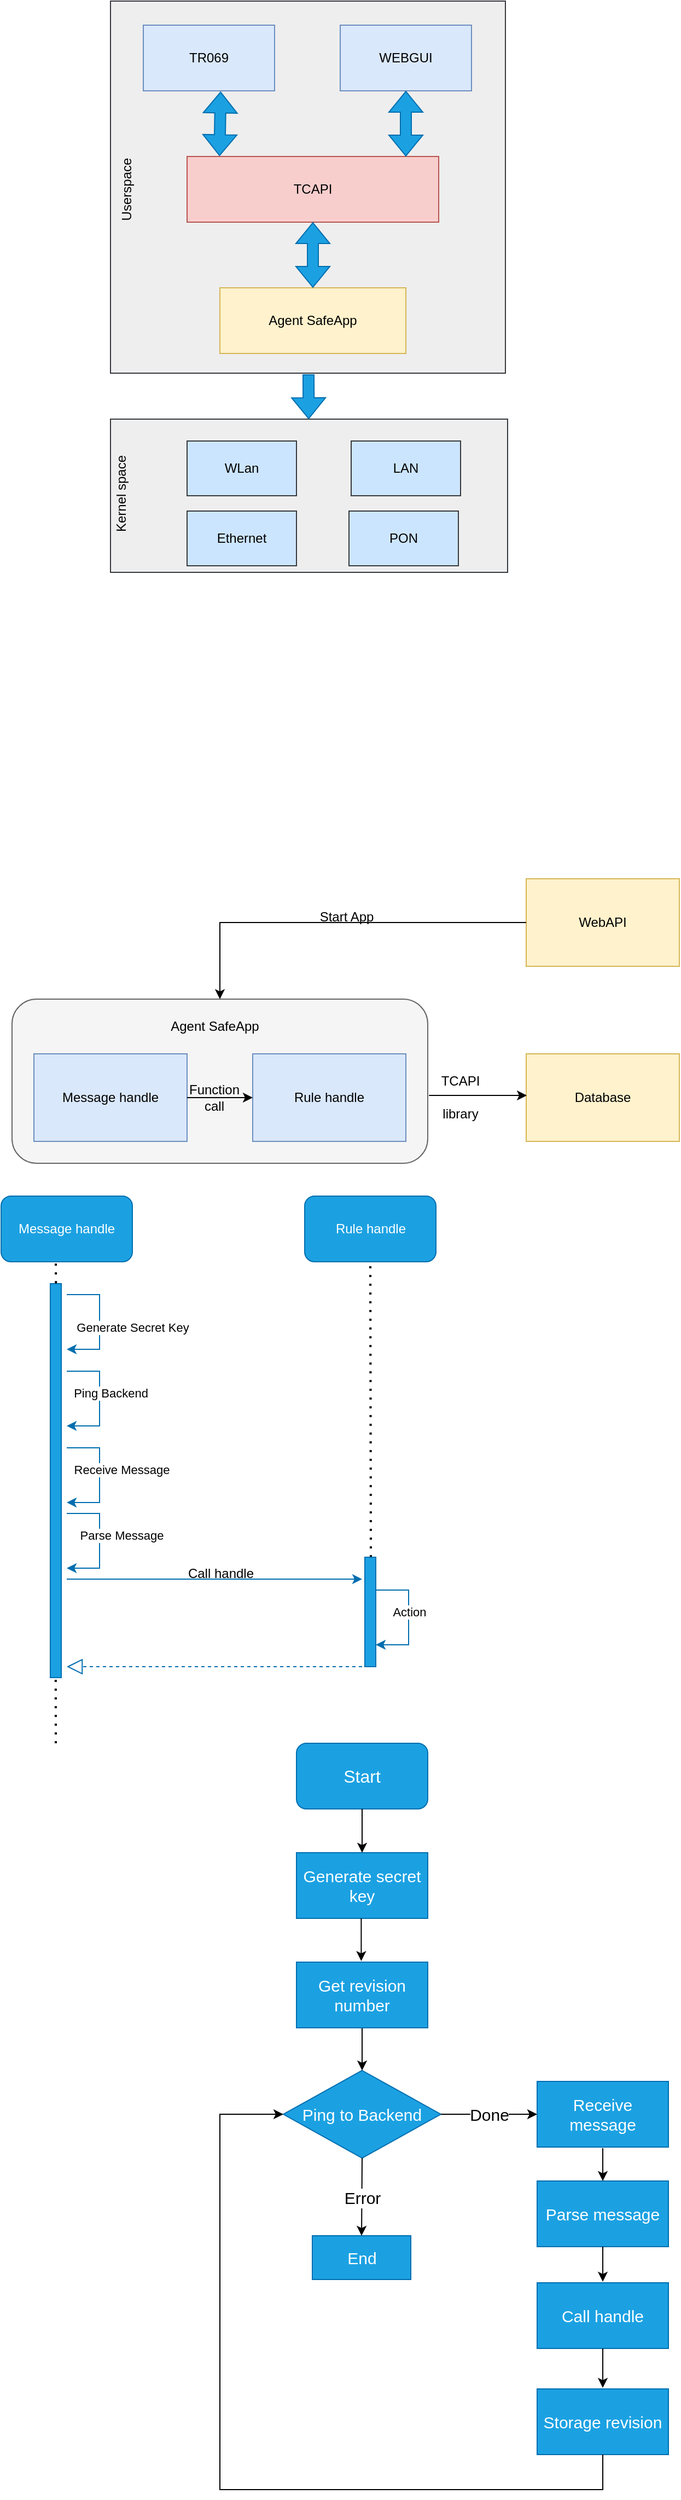 <mxfile version="17.1.2" type="github">
  <diagram id="qp7meZ9fyToWihRMTy-W" name="Page-1">
    <mxGraphModel dx="1335" dy="692" grid="0" gridSize="10" guides="1" tooltips="1" connect="1" arrows="1" fold="1" page="1" pageScale="1" pageWidth="150000" pageHeight="150000" math="0" shadow="0">
      <root>
        <mxCell id="0" />
        <mxCell id="1" parent="0" />
        <mxCell id="mK8-xpyxY12oYqtk83cb-34" value="" style="rounded=1;whiteSpace=wrap;html=1;fillColor=#f5f5f5;fontColor=#333333;strokeColor=#666666;" parent="1" vertex="1">
          <mxGeometry x="120" y="1030" width="380" height="150" as="geometry" />
        </mxCell>
        <mxCell id="mK8-xpyxY12oYqtk83cb-23" value="" style="rounded=0;whiteSpace=wrap;html=1;fillColor=#eeeeee;strokeColor=#36393d;" parent="1" vertex="1">
          <mxGeometry x="210" y="500" width="363" height="140" as="geometry" />
        </mxCell>
        <mxCell id="mK8-xpyxY12oYqtk83cb-22" value="" style="rounded=0;whiteSpace=wrap;html=1;fillColor=#eeeeee;strokeColor=#36393d;" parent="1" vertex="1">
          <mxGeometry x="210" y="118" width="361" height="340" as="geometry" />
        </mxCell>
        <mxCell id="mK8-xpyxY12oYqtk83cb-6" value="TR069" style="rounded=0;whiteSpace=wrap;html=1;fillColor=#dae8fc;strokeColor=#6c8ebf;" parent="1" vertex="1">
          <mxGeometry x="240" y="140" width="120" height="60" as="geometry" />
        </mxCell>
        <mxCell id="mK8-xpyxY12oYqtk83cb-7" value="WEBGUI" style="rounded=0;whiteSpace=wrap;html=1;fillColor=#dae8fc;strokeColor=#6c8ebf;" parent="1" vertex="1">
          <mxGeometry x="420" y="140" width="120" height="60" as="geometry" />
        </mxCell>
        <mxCell id="mK8-xpyxY12oYqtk83cb-8" value="TCAPI" style="rounded=0;whiteSpace=wrap;html=1;fillColor=#f8cecc;strokeColor=#b85450;" parent="1" vertex="1">
          <mxGeometry x="280" y="260" width="230" height="60" as="geometry" />
        </mxCell>
        <mxCell id="mK8-xpyxY12oYqtk83cb-10" value="Agent SafeApp" style="rounded=0;whiteSpace=wrap;html=1;fillColor=#fff2cc;strokeColor=#d6b656;" parent="1" vertex="1">
          <mxGeometry x="310" y="380" width="170" height="60" as="geometry" />
        </mxCell>
        <mxCell id="mK8-xpyxY12oYqtk83cb-11" value="" style="shape=flexArrow;endArrow=classic;startArrow=classic;html=1;rounded=0;exitX=0.129;exitY=-0.006;exitDx=0;exitDy=0;exitPerimeter=0;entryX=0.589;entryY=1.011;entryDx=0;entryDy=0;entryPerimeter=0;fillColor=#1ba1e2;strokeColor=#006EAF;" parent="1" source="mK8-xpyxY12oYqtk83cb-8" target="mK8-xpyxY12oYqtk83cb-6" edge="1">
          <mxGeometry width="100" height="100" relative="1" as="geometry">
            <mxPoint x="240" y="320" as="sourcePoint" />
            <mxPoint x="340" y="220" as="targetPoint" />
          </mxGeometry>
        </mxCell>
        <mxCell id="mK8-xpyxY12oYqtk83cb-12" value="" style="shape=flexArrow;endArrow=classic;startArrow=classic;html=1;rounded=0;entryX=0.808;entryY=1;entryDx=0;entryDy=0;entryPerimeter=0;fillColor=#1ba1e2;strokeColor=#006EAF;" parent="1" edge="1">
          <mxGeometry width="100" height="100" relative="1" as="geometry">
            <mxPoint x="480" y="260" as="sourcePoint" />
            <mxPoint x="480" y="200" as="targetPoint" />
          </mxGeometry>
        </mxCell>
        <mxCell id="mK8-xpyxY12oYqtk83cb-13" value="" style="shape=flexArrow;endArrow=classic;startArrow=classic;html=1;rounded=0;entryX=0.5;entryY=1;entryDx=0;entryDy=0;exitX=0.5;exitY=0;exitDx=0;exitDy=0;fillColor=#1ba1e2;strokeColor=#006EAF;" parent="1" source="mK8-xpyxY12oYqtk83cb-10" target="mK8-xpyxY12oYqtk83cb-8" edge="1">
          <mxGeometry width="100" height="100" relative="1" as="geometry">
            <mxPoint x="395.2" y="420" as="sourcePoint" />
            <mxPoint x="394.66" y="340" as="targetPoint" />
          </mxGeometry>
        </mxCell>
        <mxCell id="mK8-xpyxY12oYqtk83cb-16" value="Ethernet" style="rounded=0;whiteSpace=wrap;html=1;fillColor=#cce5ff;strokeColor=#36393d;" parent="1" vertex="1">
          <mxGeometry x="280" y="584" width="100" height="50" as="geometry" />
        </mxCell>
        <mxCell id="mK8-xpyxY12oYqtk83cb-17" value="WLan" style="rounded=0;whiteSpace=wrap;html=1;fillColor=#cce5ff;strokeColor=#36393d;" parent="1" vertex="1">
          <mxGeometry x="280" y="520" width="100" height="50" as="geometry" />
        </mxCell>
        <mxCell id="mK8-xpyxY12oYqtk83cb-18" value="LAN" style="rounded=0;whiteSpace=wrap;html=1;fillColor=#cce5ff;strokeColor=#36393d;" parent="1" vertex="1">
          <mxGeometry x="430" y="520" width="100" height="50" as="geometry" />
        </mxCell>
        <mxCell id="mK8-xpyxY12oYqtk83cb-19" value="PON" style="rounded=0;whiteSpace=wrap;html=1;fillColor=#cce5ff;strokeColor=#36393d;" parent="1" vertex="1">
          <mxGeometry x="428" y="584" width="100" height="50" as="geometry" />
        </mxCell>
        <mxCell id="mK8-xpyxY12oYqtk83cb-24" value="Userspace" style="text;html=1;strokeColor=none;fillColor=none;align=center;verticalAlign=middle;whiteSpace=wrap;rounded=0;rotation=-90;" parent="1" vertex="1">
          <mxGeometry x="170" y="270" width="110" height="40" as="geometry" />
        </mxCell>
        <mxCell id="mK8-xpyxY12oYqtk83cb-25" value="Kernel space" style="text;html=1;strokeColor=none;fillColor=none;align=center;verticalAlign=middle;whiteSpace=wrap;rounded=0;rotation=-90;" parent="1" vertex="1">
          <mxGeometry x="165" y="548" width="110" height="40" as="geometry" />
        </mxCell>
        <mxCell id="mK8-xpyxY12oYqtk83cb-28" value="" style="shape=flexArrow;endArrow=classic;html=1;rounded=0;fillColor=#1ba1e2;strokeColor=#006EAF;" parent="1" target="mK8-xpyxY12oYqtk83cb-23" edge="1">
          <mxGeometry width="50" height="50" relative="1" as="geometry">
            <mxPoint x="391" y="459" as="sourcePoint" />
            <mxPoint x="389" y="497" as="targetPoint" />
          </mxGeometry>
        </mxCell>
        <mxCell id="mK8-xpyxY12oYqtk83cb-30" value="Message handle" style="rounded=0;whiteSpace=wrap;html=1;fillColor=#dae8fc;strokeColor=#6c8ebf;" parent="1" vertex="1">
          <mxGeometry x="140" y="1080" width="140" height="80" as="geometry" />
        </mxCell>
        <mxCell id="mK8-xpyxY12oYqtk83cb-31" value="Rule handle" style="rounded=0;whiteSpace=wrap;html=1;fillColor=#dae8fc;strokeColor=#6c8ebf;" parent="1" vertex="1">
          <mxGeometry x="340" y="1080" width="140" height="80" as="geometry" />
        </mxCell>
        <mxCell id="mK8-xpyxY12oYqtk83cb-32" value="Database" style="rounded=0;whiteSpace=wrap;html=1;fillColor=#fff2cc;strokeColor=#d6b656;" parent="1" vertex="1">
          <mxGeometry x="590" y="1080" width="140" height="80" as="geometry" />
        </mxCell>
        <mxCell id="mK8-xpyxY12oYqtk83cb-33" value="WebAPI" style="rounded=0;whiteSpace=wrap;html=1;fillColor=#fff2cc;strokeColor=#d6b656;" parent="1" vertex="1">
          <mxGeometry x="590" y="920" width="140" height="80" as="geometry" />
        </mxCell>
        <mxCell id="mK8-xpyxY12oYqtk83cb-35" value="" style="endArrow=classic;html=1;rounded=0;exitX=1;exitY=0.5;exitDx=0;exitDy=0;entryX=0;entryY=0.5;entryDx=0;entryDy=0;" parent="1" source="mK8-xpyxY12oYqtk83cb-30" target="mK8-xpyxY12oYqtk83cb-31" edge="1">
          <mxGeometry width="50" height="50" relative="1" as="geometry">
            <mxPoint x="280" y="1140" as="sourcePoint" />
            <mxPoint x="330" y="1090" as="targetPoint" />
          </mxGeometry>
        </mxCell>
        <mxCell id="oRzCMFhJWEvcP08ix0-i-1" value="Agent SafeApp" style="text;html=1;strokeColor=none;fillColor=none;align=center;verticalAlign=middle;whiteSpace=wrap;rounded=0;" vertex="1" parent="1">
          <mxGeometry x="222.5" y="1040" width="165" height="30" as="geometry" />
        </mxCell>
        <mxCell id="oRzCMFhJWEvcP08ix0-i-2" value="" style="endArrow=classic;html=1;rounded=0;entryX=0.5;entryY=0;entryDx=0;entryDy=0;exitX=0;exitY=0.5;exitDx=0;exitDy=0;" edge="1" parent="1" source="mK8-xpyxY12oYqtk83cb-33" target="mK8-xpyxY12oYqtk83cb-34">
          <mxGeometry width="50" height="50" relative="1" as="geometry">
            <mxPoint x="250" y="990" as="sourcePoint" />
            <mxPoint x="300" y="940" as="targetPoint" />
            <Array as="points">
              <mxPoint x="310" y="960" />
            </Array>
          </mxGeometry>
        </mxCell>
        <mxCell id="oRzCMFhJWEvcP08ix0-i-3" value="Start App" style="text;html=1;strokeColor=none;fillColor=none;align=center;verticalAlign=middle;whiteSpace=wrap;rounded=0;" vertex="1" parent="1">
          <mxGeometry x="352" y="940" width="148" height="30" as="geometry" />
        </mxCell>
        <mxCell id="oRzCMFhJWEvcP08ix0-i-4" value="" style="endArrow=classic;html=1;rounded=0;entryX=0.004;entryY=0.475;entryDx=0;entryDy=0;exitX=1.003;exitY=0.587;exitDx=0;exitDy=0;exitPerimeter=0;entryPerimeter=0;" edge="1" parent="1" source="mK8-xpyxY12oYqtk83cb-34" target="mK8-xpyxY12oYqtk83cb-32">
          <mxGeometry width="50" height="50" relative="1" as="geometry">
            <mxPoint x="500" y="1170" as="sourcePoint" />
            <mxPoint x="550" y="1120" as="targetPoint" />
          </mxGeometry>
        </mxCell>
        <mxCell id="oRzCMFhJWEvcP08ix0-i-5" value="TCAPI" style="text;html=1;strokeColor=none;fillColor=none;align=center;verticalAlign=middle;whiteSpace=wrap;rounded=0;" vertex="1" parent="1">
          <mxGeometry x="500" y="1090" width="60" height="30" as="geometry" />
        </mxCell>
        <mxCell id="oRzCMFhJWEvcP08ix0-i-6" value="library" style="text;html=1;strokeColor=none;fillColor=none;align=center;verticalAlign=middle;whiteSpace=wrap;rounded=0;" vertex="1" parent="1">
          <mxGeometry x="500" y="1120" width="60" height="30" as="geometry" />
        </mxCell>
        <mxCell id="oRzCMFhJWEvcP08ix0-i-10" value="Function&lt;br&gt;call" style="text;html=1;strokeColor=none;fillColor=none;align=center;verticalAlign=middle;whiteSpace=wrap;rounded=0;" vertex="1" parent="1">
          <mxGeometry x="275" y="1100" width="60" height="40" as="geometry" />
        </mxCell>
        <mxCell id="oRzCMFhJWEvcP08ix0-i-12" value="" style="html=1;points=[];perimeter=orthogonalPerimeter;fillColor=#1ba1e2;fontColor=#ffffff;strokeColor=#006EAF;" vertex="1" parent="1">
          <mxGeometry x="155" y="1290" width="10" height="360" as="geometry" />
        </mxCell>
        <mxCell id="oRzCMFhJWEvcP08ix0-i-13" value="" style="endArrow=none;dashed=1;html=1;dashPattern=1 3;strokeWidth=2;rounded=0;entryX=0.491;entryY=0.997;entryDx=0;entryDy=0;entryPerimeter=0;" edge="1" parent="1" target="oRzCMFhJWEvcP08ix0-i-12">
          <mxGeometry width="50" height="50" relative="1" as="geometry">
            <mxPoint x="160" y="1710" as="sourcePoint" />
            <mxPoint x="174" y="1425" as="targetPoint" />
            <Array as="points" />
          </mxGeometry>
        </mxCell>
        <mxCell id="oRzCMFhJWEvcP08ix0-i-14" value="" style="endArrow=none;dashed=1;html=1;dashPattern=1 3;strokeWidth=2;rounded=0;exitX=0.513;exitY=-0.001;exitDx=0;exitDy=0;exitPerimeter=0;" edge="1" parent="1" source="oRzCMFhJWEvcP08ix0-i-12">
          <mxGeometry width="50" height="50" relative="1" as="geometry">
            <mxPoint x="140" y="1310" as="sourcePoint" />
            <mxPoint x="160" y="1270" as="targetPoint" />
          </mxGeometry>
        </mxCell>
        <mxCell id="oRzCMFhJWEvcP08ix0-i-15" value="Message handle" style="rounded=1;whiteSpace=wrap;html=1;fillColor=#1ba1e2;fontColor=#ffffff;strokeColor=#006EAF;" vertex="1" parent="1">
          <mxGeometry x="110" y="1210" width="120" height="60" as="geometry" />
        </mxCell>
        <mxCell id="oRzCMFhJWEvcP08ix0-i-21" value="Ping Backend" style="endArrow=classic;html=1;rounded=0;fillColor=#1ba1e2;strokeColor=#006EAF;" edge="1" parent="1">
          <mxGeometry x="-0.091" y="10" relative="1" as="geometry">
            <mxPoint x="170" y="1370" as="sourcePoint" />
            <mxPoint x="170" y="1420" as="targetPoint" />
            <Array as="points">
              <mxPoint x="200" y="1370" />
              <mxPoint x="200" y="1420" />
            </Array>
            <mxPoint as="offset" />
          </mxGeometry>
        </mxCell>
        <mxCell id="oRzCMFhJWEvcP08ix0-i-23" value="Receive Message" style="endArrow=classic;html=1;rounded=0;fillColor=#1ba1e2;strokeColor=#006EAF;" edge="1" parent="1">
          <mxGeometry x="-0.091" y="20" relative="1" as="geometry">
            <mxPoint x="170.0" y="1440" as="sourcePoint" />
            <mxPoint x="170.0" y="1490" as="targetPoint" />
            <Array as="points">
              <mxPoint x="200" y="1440" />
              <mxPoint x="200" y="1490" />
            </Array>
            <mxPoint as="offset" />
          </mxGeometry>
        </mxCell>
        <mxCell id="oRzCMFhJWEvcP08ix0-i-24" value="Parse Message" style="endArrow=classic;html=1;rounded=0;fillColor=#1ba1e2;strokeColor=#006EAF;" edge="1" parent="1">
          <mxGeometry x="-0.091" y="20" relative="1" as="geometry">
            <mxPoint x="170.0" y="1500" as="sourcePoint" />
            <mxPoint x="170.0" y="1550" as="targetPoint" />
            <Array as="points">
              <mxPoint x="200" y="1500" />
              <mxPoint x="200" y="1550" />
            </Array>
            <mxPoint as="offset" />
          </mxGeometry>
        </mxCell>
        <mxCell id="oRzCMFhJWEvcP08ix0-i-25" value="Rule handle" style="rounded=1;whiteSpace=wrap;html=1;fillColor=#1ba1e2;fontColor=#ffffff;strokeColor=#006EAF;" vertex="1" parent="1">
          <mxGeometry x="387.5" y="1210" width="120" height="60" as="geometry" />
        </mxCell>
        <mxCell id="oRzCMFhJWEvcP08ix0-i-26" value="" style="endArrow=none;dashed=1;html=1;dashPattern=1 3;strokeWidth=2;rounded=0;entryX=0.5;entryY=1;entryDx=0;entryDy=0;" edge="1" parent="1" target="oRzCMFhJWEvcP08ix0-i-25">
          <mxGeometry width="50" height="50" relative="1" as="geometry">
            <mxPoint x="448" y="1540" as="sourcePoint" />
            <mxPoint x="510" y="1320" as="targetPoint" />
          </mxGeometry>
        </mxCell>
        <mxCell id="oRzCMFhJWEvcP08ix0-i-27" value="" style="rounded=0;whiteSpace=wrap;html=1;fillColor=#1ba1e2;fontColor=#ffffff;strokeColor=#006EAF;" vertex="1" parent="1">
          <mxGeometry x="442.5" y="1540" width="10" height="100" as="geometry" />
        </mxCell>
        <mxCell id="oRzCMFhJWEvcP08ix0-i-28" value="" style="endArrow=classic;html=1;rounded=0;fillColor=#1ba1e2;strokeColor=#006EAF;" edge="1" parent="1">
          <mxGeometry width="50" height="50" relative="1" as="geometry">
            <mxPoint x="170" y="1560" as="sourcePoint" />
            <mxPoint x="440" y="1560" as="targetPoint" />
          </mxGeometry>
        </mxCell>
        <mxCell id="oRzCMFhJWEvcP08ix0-i-29" value="Action" style="endArrow=classic;html=1;rounded=0;fillColor=#1ba1e2;strokeColor=#006EAF;" edge="1" parent="1">
          <mxGeometry x="-0.091" relative="1" as="geometry">
            <mxPoint x="452.5" y="1570" as="sourcePoint" />
            <mxPoint x="452.5" y="1620" as="targetPoint" />
            <Array as="points">
              <mxPoint x="482.5" y="1570" />
              <mxPoint x="482.5" y="1620" />
            </Array>
            <mxPoint as="offset" />
          </mxGeometry>
        </mxCell>
        <mxCell id="oRzCMFhJWEvcP08ix0-i-30" value="Call handle" style="text;html=1;strokeColor=none;fillColor=none;align=center;verticalAlign=middle;whiteSpace=wrap;rounded=0;" vertex="1" parent="1">
          <mxGeometry x="262" y="1540" width="98" height="30" as="geometry" />
        </mxCell>
        <mxCell id="oRzCMFhJWEvcP08ix0-i-32" value="" style="endArrow=block;dashed=1;endFill=0;endSize=12;html=1;rounded=0;fillColor=#1ba1e2;strokeColor=#006EAF;" edge="1" parent="1">
          <mxGeometry width="160" relative="1" as="geometry">
            <mxPoint x="440" y="1640" as="sourcePoint" />
            <mxPoint x="170" y="1640" as="targetPoint" />
          </mxGeometry>
        </mxCell>
        <mxCell id="oRzCMFhJWEvcP08ix0-i-43" value="Ping to Backend" style="rhombus;whiteSpace=wrap;html=1;fillColor=#1ba1e2;fontColor=#ffffff;strokeColor=#006EAF;fontSize=15;" vertex="1" parent="1">
          <mxGeometry x="368" y="2009" width="144" height="80" as="geometry" />
        </mxCell>
        <mxCell id="oRzCMFhJWEvcP08ix0-i-47" value="" style="endArrow=classic;html=1;rounded=0;entryX=0.5;entryY=0;entryDx=0;entryDy=0;" edge="1" parent="1" target="oRzCMFhJWEvcP08ix0-i-43">
          <mxGeometry width="50" height="50" relative="1" as="geometry">
            <mxPoint x="440" y="1960" as="sourcePoint" />
            <mxPoint x="510" y="1960" as="targetPoint" />
          </mxGeometry>
        </mxCell>
        <mxCell id="oRzCMFhJWEvcP08ix0-i-48" value="End" style="rounded=0;whiteSpace=wrap;html=1;fillColor=#1ba1e2;fontColor=#ffffff;strokeColor=#006EAF;fontSize=15;" vertex="1" parent="1">
          <mxGeometry x="394.5" y="2160" width="90" height="40" as="geometry" />
        </mxCell>
        <mxCell id="oRzCMFhJWEvcP08ix0-i-49" value="Receive message" style="rounded=0;whiteSpace=wrap;html=1;fillColor=#1ba1e2;fontColor=#ffffff;strokeColor=#006EAF;fontSize=15;" vertex="1" parent="1">
          <mxGeometry x="600" y="2019" width="120" height="60" as="geometry" />
        </mxCell>
        <mxCell id="oRzCMFhJWEvcP08ix0-i-50" value="E" style="endArrow=classic;html=1;rounded=0;entryX=0.5;entryY=0;entryDx=0;entryDy=0;exitX=0.5;exitY=1;exitDx=0;exitDy=0;" edge="1" parent="1" source="oRzCMFhJWEvcP08ix0-i-43" target="oRzCMFhJWEvcP08ix0-i-48">
          <mxGeometry relative="1" as="geometry">
            <mxPoint x="370" y="2110" as="sourcePoint" />
            <mxPoint x="470" y="2110" as="targetPoint" />
          </mxGeometry>
        </mxCell>
        <mxCell id="oRzCMFhJWEvcP08ix0-i-51" value="Error" style="edgeLabel;resizable=0;html=1;align=center;verticalAlign=middle;fontSize=15;" connectable="0" vertex="1" parent="oRzCMFhJWEvcP08ix0-i-50">
          <mxGeometry relative="1" as="geometry" />
        </mxCell>
        <mxCell id="oRzCMFhJWEvcP08ix0-i-52" value="" style="endArrow=classic;html=1;rounded=0;exitX=1;exitY=0.5;exitDx=0;exitDy=0;entryX=0;entryY=0.5;entryDx=0;entryDy=0;" edge="1" parent="1" source="oRzCMFhJWEvcP08ix0-i-43" target="oRzCMFhJWEvcP08ix0-i-49">
          <mxGeometry relative="1" as="geometry">
            <mxPoint x="490" y="2050" as="sourcePoint" />
            <mxPoint x="590" y="2050" as="targetPoint" />
          </mxGeometry>
        </mxCell>
        <mxCell id="oRzCMFhJWEvcP08ix0-i-53" value="Done" style="edgeLabel;resizable=0;html=1;align=center;verticalAlign=middle;fontSize=15;" connectable="0" vertex="1" parent="oRzCMFhJWEvcP08ix0-i-52">
          <mxGeometry relative="1" as="geometry" />
        </mxCell>
        <mxCell id="oRzCMFhJWEvcP08ix0-i-54" value="Generate secret key" style="rounded=0;whiteSpace=wrap;html=1;fillColor=#1ba1e2;fontColor=#ffffff;strokeColor=#006EAF;fontSize=15;" vertex="1" parent="1">
          <mxGeometry x="380" y="1810" width="120" height="60" as="geometry" />
        </mxCell>
        <mxCell id="oRzCMFhJWEvcP08ix0-i-56" value="Start" style="rounded=1;whiteSpace=wrap;html=1;fillColor=#1ba1e2;fontColor=#ffffff;strokeColor=#006EAF;fontSize=16;" vertex="1" parent="1">
          <mxGeometry x="380" y="1710" width="120" height="60" as="geometry" />
        </mxCell>
        <mxCell id="oRzCMFhJWEvcP08ix0-i-57" value="" style="endArrow=classic;html=1;rounded=0;entryX=0.5;entryY=0;entryDx=0;entryDy=0;exitX=0.5;exitY=1;exitDx=0;exitDy=0;" edge="1" parent="1" source="oRzCMFhJWEvcP08ix0-i-56" target="oRzCMFhJWEvcP08ix0-i-54">
          <mxGeometry width="50" height="50" relative="1" as="geometry">
            <mxPoint x="370" y="1870" as="sourcePoint" />
            <mxPoint x="420" y="1820" as="targetPoint" />
          </mxGeometry>
        </mxCell>
        <mxCell id="oRzCMFhJWEvcP08ix0-i-58" value="Generate Secret Key" style="endArrow=classic;html=1;rounded=0;fillColor=#1ba1e2;strokeColor=#006EAF;" edge="1" parent="1">
          <mxGeometry x="0.091" y="30" relative="1" as="geometry">
            <mxPoint x="170" y="1300" as="sourcePoint" />
            <mxPoint x="170" y="1350" as="targetPoint" />
            <Array as="points">
              <mxPoint x="200" y="1300" />
              <mxPoint x="200" y="1350" />
            </Array>
            <mxPoint as="offset" />
          </mxGeometry>
        </mxCell>
        <mxCell id="oRzCMFhJWEvcP08ix0-i-59" value="Get revision number" style="rounded=0;whiteSpace=wrap;html=1;fillColor=#1ba1e2;fontColor=#ffffff;strokeColor=#006EAF;fontSize=15;" vertex="1" parent="1">
          <mxGeometry x="380" y="1910" width="120" height="60" as="geometry" />
        </mxCell>
        <mxCell id="oRzCMFhJWEvcP08ix0-i-62" value="" style="edgeStyle=orthogonalEdgeStyle;rounded=0;orthogonalLoop=1;jettySize=auto;html=1;" edge="1" parent="1">
          <mxGeometry relative="1" as="geometry">
            <mxPoint x="439.2" y="1870" as="sourcePoint" />
            <mxPoint x="439.2" y="1909" as="targetPoint" />
          </mxGeometry>
        </mxCell>
        <mxCell id="oRzCMFhJWEvcP08ix0-i-63" value="Parse message" style="rounded=0;whiteSpace=wrap;html=1;fillColor=#1ba1e2;fontColor=#ffffff;strokeColor=#006EAF;fontSize=15;" vertex="1" parent="1">
          <mxGeometry x="600" y="2110" width="120" height="60" as="geometry" />
        </mxCell>
        <mxCell id="oRzCMFhJWEvcP08ix0-i-64" value="" style="endArrow=classic;html=1;rounded=0;entryX=0.5;entryY=0;entryDx=0;entryDy=0;" edge="1" parent="1" target="oRzCMFhJWEvcP08ix0-i-63">
          <mxGeometry width="50" height="50" relative="1" as="geometry">
            <mxPoint x="660" y="2080" as="sourcePoint" />
            <mxPoint x="870" y="2060" as="targetPoint" />
          </mxGeometry>
        </mxCell>
        <mxCell id="oRzCMFhJWEvcP08ix0-i-65" value="Call handle" style="rounded=0;whiteSpace=wrap;html=1;fillColor=#1ba1e2;fontColor=#ffffff;strokeColor=#006EAF;fontSize=15;" vertex="1" parent="1">
          <mxGeometry x="600" y="2203" width="120" height="60" as="geometry" />
        </mxCell>
        <mxCell id="oRzCMFhJWEvcP08ix0-i-66" value="" style="endArrow=classic;html=1;rounded=0;exitX=0.5;exitY=1;exitDx=0;exitDy=0;" edge="1" parent="1" source="oRzCMFhJWEvcP08ix0-i-63">
          <mxGeometry width="50" height="50" relative="1" as="geometry">
            <mxPoint x="657" y="2168" as="sourcePoint" />
            <mxPoint x="660" y="2202" as="targetPoint" />
          </mxGeometry>
        </mxCell>
        <mxCell id="oRzCMFhJWEvcP08ix0-i-67" value="Storage revision" style="rounded=0;whiteSpace=wrap;html=1;fillColor=#1ba1e2;fontColor=#ffffff;strokeColor=#006EAF;fontSize=15;" vertex="1" parent="1">
          <mxGeometry x="600" y="2300" width="120" height="60" as="geometry" />
        </mxCell>
        <mxCell id="oRzCMFhJWEvcP08ix0-i-68" value="" style="endArrow=classic;html=1;rounded=0;exitX=0.5;exitY=1;exitDx=0;exitDy=0;" edge="1" parent="1" source="oRzCMFhJWEvcP08ix0-i-65">
          <mxGeometry width="50" height="50" relative="1" as="geometry">
            <mxPoint x="659.47" y="2340" as="sourcePoint" />
            <mxPoint x="660" y="2299" as="targetPoint" />
          </mxGeometry>
        </mxCell>
        <mxCell id="oRzCMFhJWEvcP08ix0-i-69" value="" style="endArrow=classic;html=1;rounded=0;exitX=0.5;exitY=1;exitDx=0;exitDy=0;entryX=0;entryY=0.5;entryDx=0;entryDy=0;" edge="1" parent="1" source="oRzCMFhJWEvcP08ix0-i-67" target="oRzCMFhJWEvcP08ix0-i-43">
          <mxGeometry width="50" height="50" relative="1" as="geometry">
            <mxPoint x="669.47" y="2350" as="sourcePoint" />
            <mxPoint x="310" y="2040" as="targetPoint" />
            <Array as="points">
              <mxPoint x="660" y="2392" />
              <mxPoint x="310" y="2392" />
              <mxPoint x="310" y="2049" />
            </Array>
          </mxGeometry>
        </mxCell>
      </root>
    </mxGraphModel>
  </diagram>
</mxfile>
